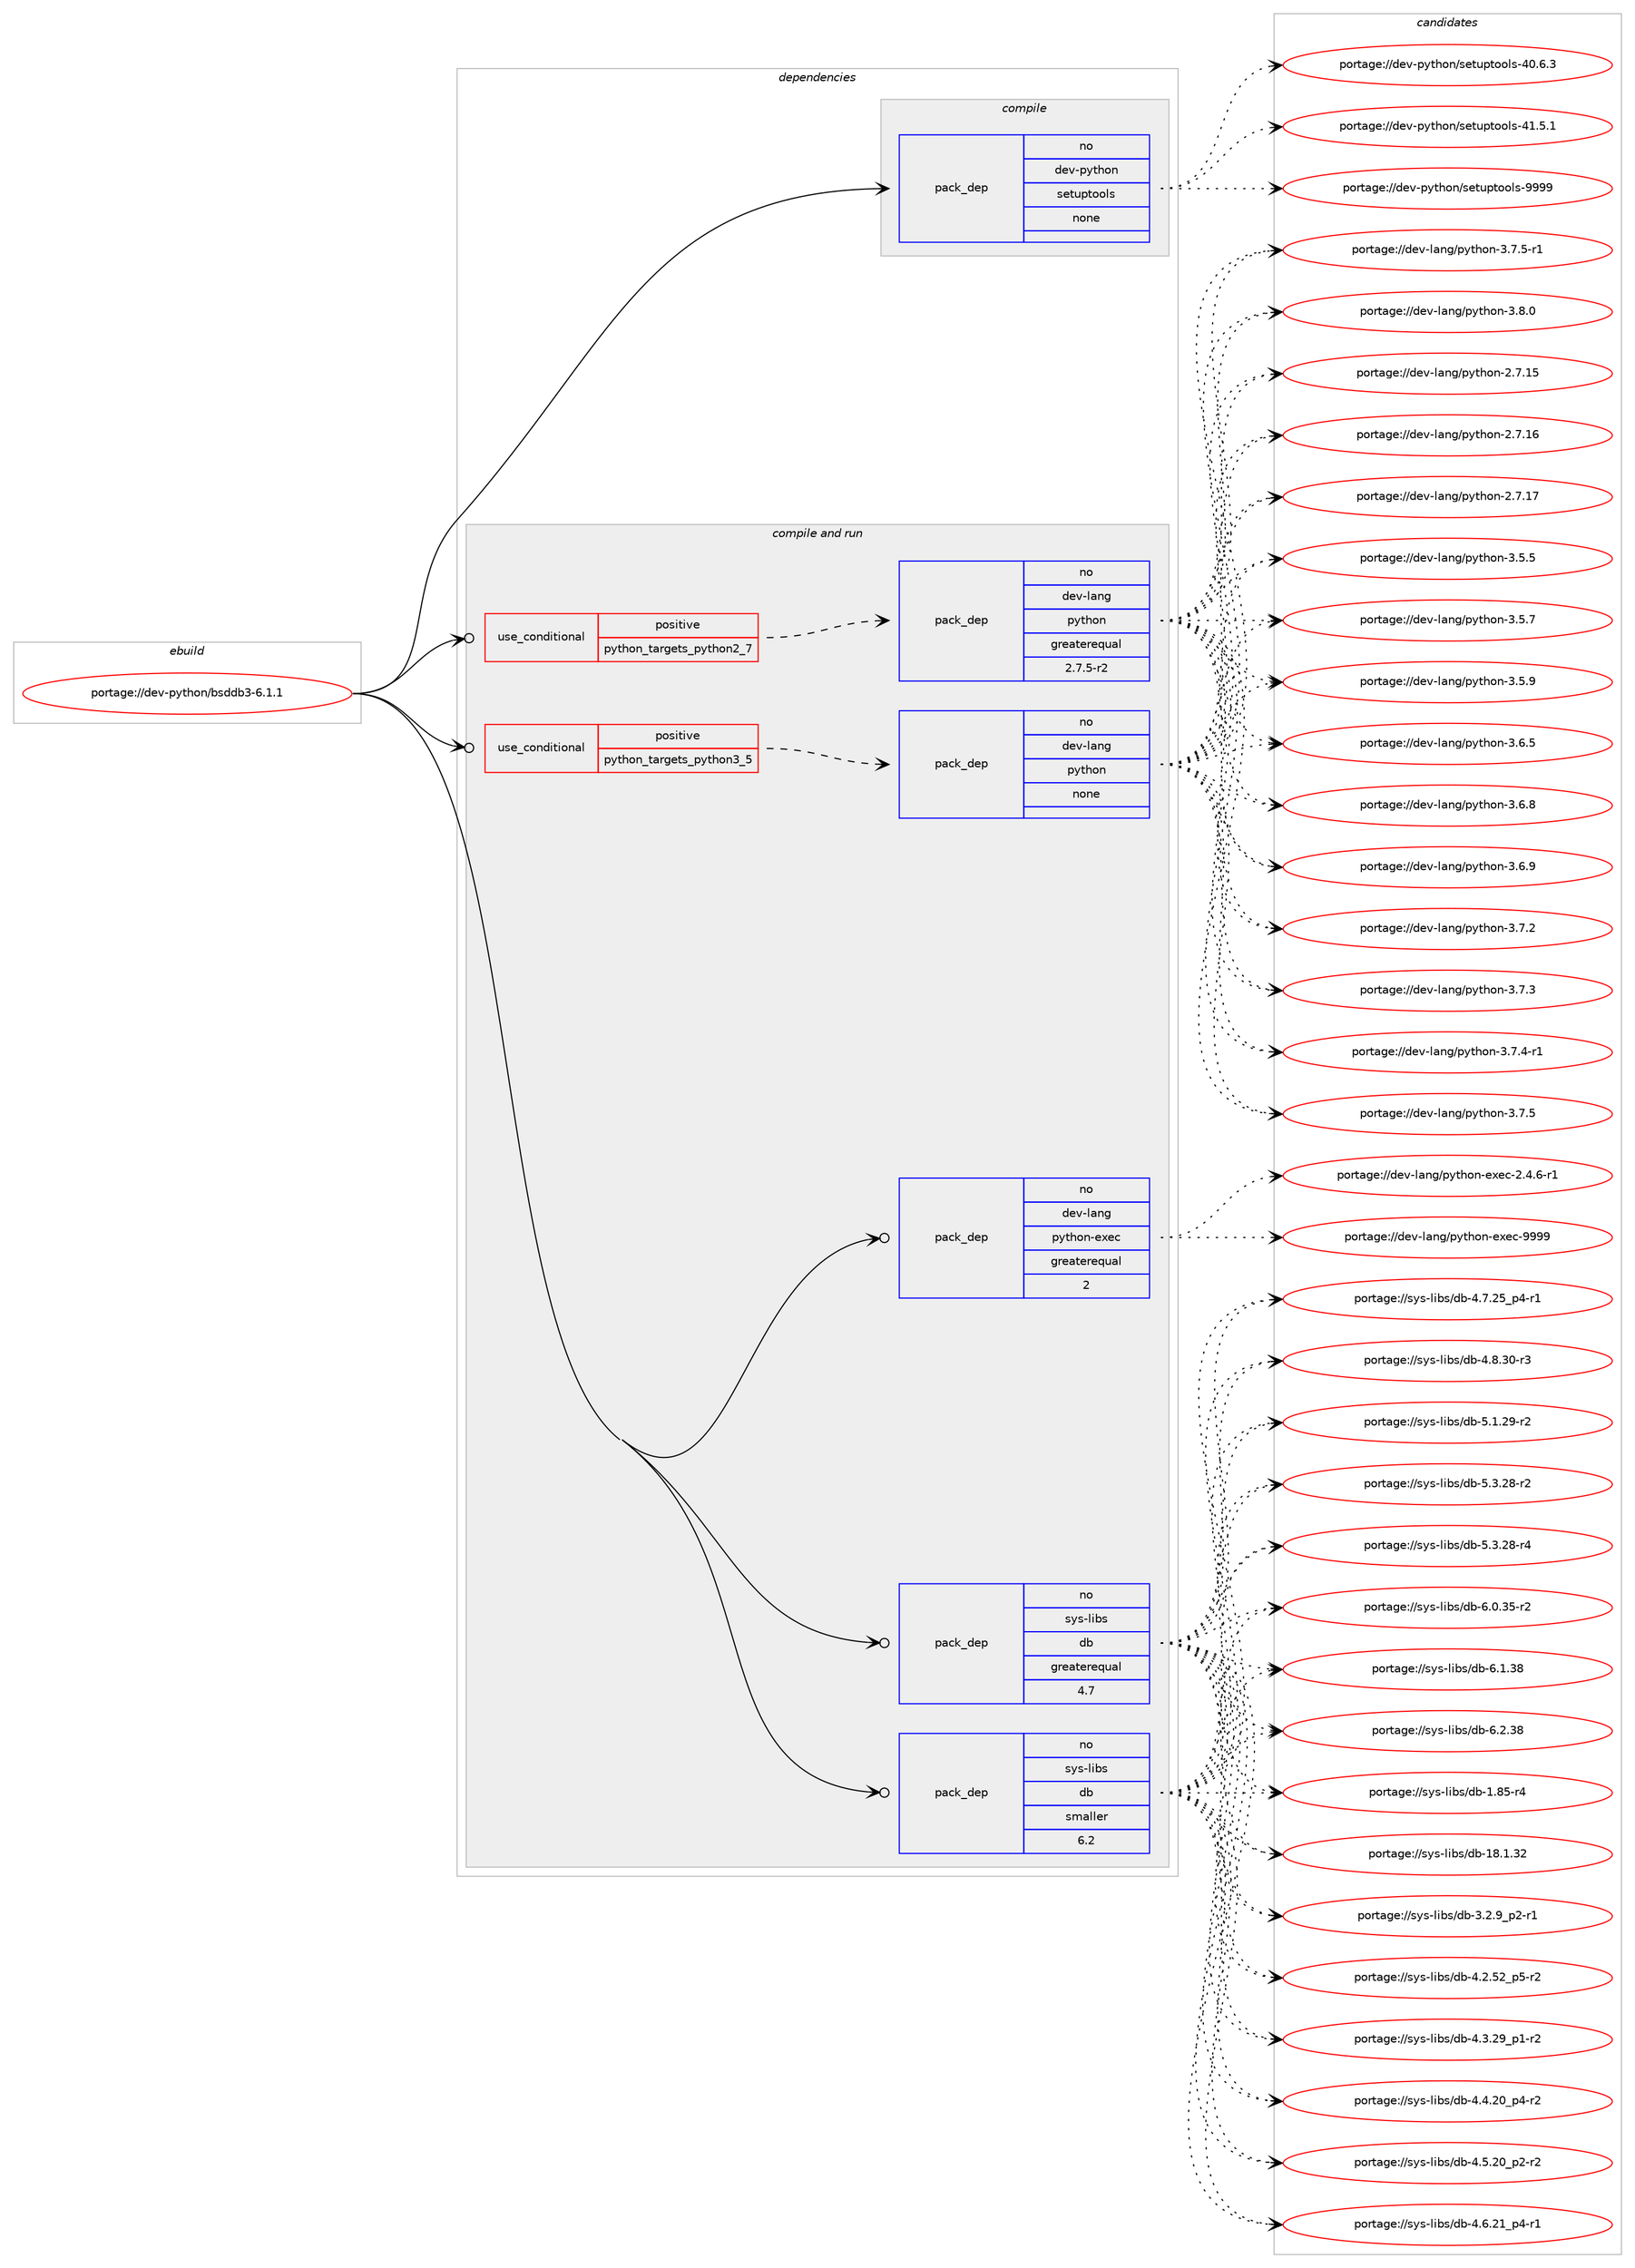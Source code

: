 digraph prolog {

# *************
# Graph options
# *************

newrank=true;
concentrate=true;
compound=true;
graph [rankdir=LR,fontname=Helvetica,fontsize=10,ranksep=1.5];#, ranksep=2.5, nodesep=0.2];
edge  [arrowhead=vee];
node  [fontname=Helvetica,fontsize=10];

# **********
# The ebuild
# **********

subgraph cluster_leftcol {
color=gray;
rank=same;
label=<<i>ebuild</i>>;
id [label="portage://dev-python/bsddb3-6.1.1", color=red, width=4, href="../dev-python/bsddb3-6.1.1.svg"];
}

# ****************
# The dependencies
# ****************

subgraph cluster_midcol {
color=gray;
label=<<i>dependencies</i>>;
subgraph cluster_compile {
fillcolor="#eeeeee";
style=filled;
label=<<i>compile</i>>;
subgraph pack103030 {
dependency132828 [label=<<TABLE BORDER="0" CELLBORDER="1" CELLSPACING="0" CELLPADDING="4" WIDTH="220"><TR><TD ROWSPAN="6" CELLPADDING="30">pack_dep</TD></TR><TR><TD WIDTH="110">no</TD></TR><TR><TD>dev-python</TD></TR><TR><TD>setuptools</TD></TR><TR><TD>none</TD></TR><TR><TD></TD></TR></TABLE>>, shape=none, color=blue];
}
id:e -> dependency132828:w [weight=20,style="solid",arrowhead="vee"];
}
subgraph cluster_compileandrun {
fillcolor="#eeeeee";
style=filled;
label=<<i>compile and run</i>>;
subgraph cond26491 {
dependency132829 [label=<<TABLE BORDER="0" CELLBORDER="1" CELLSPACING="0" CELLPADDING="4"><TR><TD ROWSPAN="3" CELLPADDING="10">use_conditional</TD></TR><TR><TD>positive</TD></TR><TR><TD>python_targets_python2_7</TD></TR></TABLE>>, shape=none, color=red];
subgraph pack103031 {
dependency132830 [label=<<TABLE BORDER="0" CELLBORDER="1" CELLSPACING="0" CELLPADDING="4" WIDTH="220"><TR><TD ROWSPAN="6" CELLPADDING="30">pack_dep</TD></TR><TR><TD WIDTH="110">no</TD></TR><TR><TD>dev-lang</TD></TR><TR><TD>python</TD></TR><TR><TD>greaterequal</TD></TR><TR><TD>2.7.5-r2</TD></TR></TABLE>>, shape=none, color=blue];
}
dependency132829:e -> dependency132830:w [weight=20,style="dashed",arrowhead="vee"];
}
id:e -> dependency132829:w [weight=20,style="solid",arrowhead="odotvee"];
subgraph cond26492 {
dependency132831 [label=<<TABLE BORDER="0" CELLBORDER="1" CELLSPACING="0" CELLPADDING="4"><TR><TD ROWSPAN="3" CELLPADDING="10">use_conditional</TD></TR><TR><TD>positive</TD></TR><TR><TD>python_targets_python3_5</TD></TR></TABLE>>, shape=none, color=red];
subgraph pack103032 {
dependency132832 [label=<<TABLE BORDER="0" CELLBORDER="1" CELLSPACING="0" CELLPADDING="4" WIDTH="220"><TR><TD ROWSPAN="6" CELLPADDING="30">pack_dep</TD></TR><TR><TD WIDTH="110">no</TD></TR><TR><TD>dev-lang</TD></TR><TR><TD>python</TD></TR><TR><TD>none</TD></TR><TR><TD></TD></TR></TABLE>>, shape=none, color=blue];
}
dependency132831:e -> dependency132832:w [weight=20,style="dashed",arrowhead="vee"];
}
id:e -> dependency132831:w [weight=20,style="solid",arrowhead="odotvee"];
subgraph pack103033 {
dependency132833 [label=<<TABLE BORDER="0" CELLBORDER="1" CELLSPACING="0" CELLPADDING="4" WIDTH="220"><TR><TD ROWSPAN="6" CELLPADDING="30">pack_dep</TD></TR><TR><TD WIDTH="110">no</TD></TR><TR><TD>dev-lang</TD></TR><TR><TD>python-exec</TD></TR><TR><TD>greaterequal</TD></TR><TR><TD>2</TD></TR></TABLE>>, shape=none, color=blue];
}
id:e -> dependency132833:w [weight=20,style="solid",arrowhead="odotvee"];
subgraph pack103034 {
dependency132834 [label=<<TABLE BORDER="0" CELLBORDER="1" CELLSPACING="0" CELLPADDING="4" WIDTH="220"><TR><TD ROWSPAN="6" CELLPADDING="30">pack_dep</TD></TR><TR><TD WIDTH="110">no</TD></TR><TR><TD>sys-libs</TD></TR><TR><TD>db</TD></TR><TR><TD>greaterequal</TD></TR><TR><TD>4.7</TD></TR></TABLE>>, shape=none, color=blue];
}
id:e -> dependency132834:w [weight=20,style="solid",arrowhead="odotvee"];
subgraph pack103035 {
dependency132835 [label=<<TABLE BORDER="0" CELLBORDER="1" CELLSPACING="0" CELLPADDING="4" WIDTH="220"><TR><TD ROWSPAN="6" CELLPADDING="30">pack_dep</TD></TR><TR><TD WIDTH="110">no</TD></TR><TR><TD>sys-libs</TD></TR><TR><TD>db</TD></TR><TR><TD>smaller</TD></TR><TR><TD>6.2</TD></TR></TABLE>>, shape=none, color=blue];
}
id:e -> dependency132835:w [weight=20,style="solid",arrowhead="odotvee"];
}
subgraph cluster_run {
fillcolor="#eeeeee";
style=filled;
label=<<i>run</i>>;
}
}

# **************
# The candidates
# **************

subgraph cluster_choices {
rank=same;
color=gray;
label=<<i>candidates</i>>;

subgraph choice103030 {
color=black;
nodesep=1;
choiceportage100101118451121211161041111104711510111611711211611111110811545524846544651 [label="portage://dev-python/setuptools-40.6.3", color=red, width=4,href="../dev-python/setuptools-40.6.3.svg"];
choiceportage100101118451121211161041111104711510111611711211611111110811545524946534649 [label="portage://dev-python/setuptools-41.5.1", color=red, width=4,href="../dev-python/setuptools-41.5.1.svg"];
choiceportage10010111845112121116104111110471151011161171121161111111081154557575757 [label="portage://dev-python/setuptools-9999", color=red, width=4,href="../dev-python/setuptools-9999.svg"];
dependency132828:e -> choiceportage100101118451121211161041111104711510111611711211611111110811545524846544651:w [style=dotted,weight="100"];
dependency132828:e -> choiceportage100101118451121211161041111104711510111611711211611111110811545524946534649:w [style=dotted,weight="100"];
dependency132828:e -> choiceportage10010111845112121116104111110471151011161171121161111111081154557575757:w [style=dotted,weight="100"];
}
subgraph choice103031 {
color=black;
nodesep=1;
choiceportage10010111845108971101034711212111610411111045504655464953 [label="portage://dev-lang/python-2.7.15", color=red, width=4,href="../dev-lang/python-2.7.15.svg"];
choiceportage10010111845108971101034711212111610411111045504655464954 [label="portage://dev-lang/python-2.7.16", color=red, width=4,href="../dev-lang/python-2.7.16.svg"];
choiceportage10010111845108971101034711212111610411111045504655464955 [label="portage://dev-lang/python-2.7.17", color=red, width=4,href="../dev-lang/python-2.7.17.svg"];
choiceportage100101118451089711010347112121116104111110455146534653 [label="portage://dev-lang/python-3.5.5", color=red, width=4,href="../dev-lang/python-3.5.5.svg"];
choiceportage100101118451089711010347112121116104111110455146534655 [label="portage://dev-lang/python-3.5.7", color=red, width=4,href="../dev-lang/python-3.5.7.svg"];
choiceportage100101118451089711010347112121116104111110455146534657 [label="portage://dev-lang/python-3.5.9", color=red, width=4,href="../dev-lang/python-3.5.9.svg"];
choiceportage100101118451089711010347112121116104111110455146544653 [label="portage://dev-lang/python-3.6.5", color=red, width=4,href="../dev-lang/python-3.6.5.svg"];
choiceportage100101118451089711010347112121116104111110455146544656 [label="portage://dev-lang/python-3.6.8", color=red, width=4,href="../dev-lang/python-3.6.8.svg"];
choiceportage100101118451089711010347112121116104111110455146544657 [label="portage://dev-lang/python-3.6.9", color=red, width=4,href="../dev-lang/python-3.6.9.svg"];
choiceportage100101118451089711010347112121116104111110455146554650 [label="portage://dev-lang/python-3.7.2", color=red, width=4,href="../dev-lang/python-3.7.2.svg"];
choiceportage100101118451089711010347112121116104111110455146554651 [label="portage://dev-lang/python-3.7.3", color=red, width=4,href="../dev-lang/python-3.7.3.svg"];
choiceportage1001011184510897110103471121211161041111104551465546524511449 [label="portage://dev-lang/python-3.7.4-r1", color=red, width=4,href="../dev-lang/python-3.7.4-r1.svg"];
choiceportage100101118451089711010347112121116104111110455146554653 [label="portage://dev-lang/python-3.7.5", color=red, width=4,href="../dev-lang/python-3.7.5.svg"];
choiceportage1001011184510897110103471121211161041111104551465546534511449 [label="portage://dev-lang/python-3.7.5-r1", color=red, width=4,href="../dev-lang/python-3.7.5-r1.svg"];
choiceportage100101118451089711010347112121116104111110455146564648 [label="portage://dev-lang/python-3.8.0", color=red, width=4,href="../dev-lang/python-3.8.0.svg"];
dependency132830:e -> choiceportage10010111845108971101034711212111610411111045504655464953:w [style=dotted,weight="100"];
dependency132830:e -> choiceportage10010111845108971101034711212111610411111045504655464954:w [style=dotted,weight="100"];
dependency132830:e -> choiceportage10010111845108971101034711212111610411111045504655464955:w [style=dotted,weight="100"];
dependency132830:e -> choiceportage100101118451089711010347112121116104111110455146534653:w [style=dotted,weight="100"];
dependency132830:e -> choiceportage100101118451089711010347112121116104111110455146534655:w [style=dotted,weight="100"];
dependency132830:e -> choiceportage100101118451089711010347112121116104111110455146534657:w [style=dotted,weight="100"];
dependency132830:e -> choiceportage100101118451089711010347112121116104111110455146544653:w [style=dotted,weight="100"];
dependency132830:e -> choiceportage100101118451089711010347112121116104111110455146544656:w [style=dotted,weight="100"];
dependency132830:e -> choiceportage100101118451089711010347112121116104111110455146544657:w [style=dotted,weight="100"];
dependency132830:e -> choiceportage100101118451089711010347112121116104111110455146554650:w [style=dotted,weight="100"];
dependency132830:e -> choiceportage100101118451089711010347112121116104111110455146554651:w [style=dotted,weight="100"];
dependency132830:e -> choiceportage1001011184510897110103471121211161041111104551465546524511449:w [style=dotted,weight="100"];
dependency132830:e -> choiceportage100101118451089711010347112121116104111110455146554653:w [style=dotted,weight="100"];
dependency132830:e -> choiceportage1001011184510897110103471121211161041111104551465546534511449:w [style=dotted,weight="100"];
dependency132830:e -> choiceportage100101118451089711010347112121116104111110455146564648:w [style=dotted,weight="100"];
}
subgraph choice103032 {
color=black;
nodesep=1;
choiceportage10010111845108971101034711212111610411111045504655464953 [label="portage://dev-lang/python-2.7.15", color=red, width=4,href="../dev-lang/python-2.7.15.svg"];
choiceportage10010111845108971101034711212111610411111045504655464954 [label="portage://dev-lang/python-2.7.16", color=red, width=4,href="../dev-lang/python-2.7.16.svg"];
choiceportage10010111845108971101034711212111610411111045504655464955 [label="portage://dev-lang/python-2.7.17", color=red, width=4,href="../dev-lang/python-2.7.17.svg"];
choiceportage100101118451089711010347112121116104111110455146534653 [label="portage://dev-lang/python-3.5.5", color=red, width=4,href="../dev-lang/python-3.5.5.svg"];
choiceportage100101118451089711010347112121116104111110455146534655 [label="portage://dev-lang/python-3.5.7", color=red, width=4,href="../dev-lang/python-3.5.7.svg"];
choiceportage100101118451089711010347112121116104111110455146534657 [label="portage://dev-lang/python-3.5.9", color=red, width=4,href="../dev-lang/python-3.5.9.svg"];
choiceportage100101118451089711010347112121116104111110455146544653 [label="portage://dev-lang/python-3.6.5", color=red, width=4,href="../dev-lang/python-3.6.5.svg"];
choiceportage100101118451089711010347112121116104111110455146544656 [label="portage://dev-lang/python-3.6.8", color=red, width=4,href="../dev-lang/python-3.6.8.svg"];
choiceportage100101118451089711010347112121116104111110455146544657 [label="portage://dev-lang/python-3.6.9", color=red, width=4,href="../dev-lang/python-3.6.9.svg"];
choiceportage100101118451089711010347112121116104111110455146554650 [label="portage://dev-lang/python-3.7.2", color=red, width=4,href="../dev-lang/python-3.7.2.svg"];
choiceportage100101118451089711010347112121116104111110455146554651 [label="portage://dev-lang/python-3.7.3", color=red, width=4,href="../dev-lang/python-3.7.3.svg"];
choiceportage1001011184510897110103471121211161041111104551465546524511449 [label="portage://dev-lang/python-3.7.4-r1", color=red, width=4,href="../dev-lang/python-3.7.4-r1.svg"];
choiceportage100101118451089711010347112121116104111110455146554653 [label="portage://dev-lang/python-3.7.5", color=red, width=4,href="../dev-lang/python-3.7.5.svg"];
choiceportage1001011184510897110103471121211161041111104551465546534511449 [label="portage://dev-lang/python-3.7.5-r1", color=red, width=4,href="../dev-lang/python-3.7.5-r1.svg"];
choiceportage100101118451089711010347112121116104111110455146564648 [label="portage://dev-lang/python-3.8.0", color=red, width=4,href="../dev-lang/python-3.8.0.svg"];
dependency132832:e -> choiceportage10010111845108971101034711212111610411111045504655464953:w [style=dotted,weight="100"];
dependency132832:e -> choiceportage10010111845108971101034711212111610411111045504655464954:w [style=dotted,weight="100"];
dependency132832:e -> choiceportage10010111845108971101034711212111610411111045504655464955:w [style=dotted,weight="100"];
dependency132832:e -> choiceportage100101118451089711010347112121116104111110455146534653:w [style=dotted,weight="100"];
dependency132832:e -> choiceportage100101118451089711010347112121116104111110455146534655:w [style=dotted,weight="100"];
dependency132832:e -> choiceportage100101118451089711010347112121116104111110455146534657:w [style=dotted,weight="100"];
dependency132832:e -> choiceportage100101118451089711010347112121116104111110455146544653:w [style=dotted,weight="100"];
dependency132832:e -> choiceportage100101118451089711010347112121116104111110455146544656:w [style=dotted,weight="100"];
dependency132832:e -> choiceportage100101118451089711010347112121116104111110455146544657:w [style=dotted,weight="100"];
dependency132832:e -> choiceportage100101118451089711010347112121116104111110455146554650:w [style=dotted,weight="100"];
dependency132832:e -> choiceportage100101118451089711010347112121116104111110455146554651:w [style=dotted,weight="100"];
dependency132832:e -> choiceportage1001011184510897110103471121211161041111104551465546524511449:w [style=dotted,weight="100"];
dependency132832:e -> choiceportage100101118451089711010347112121116104111110455146554653:w [style=dotted,weight="100"];
dependency132832:e -> choiceportage1001011184510897110103471121211161041111104551465546534511449:w [style=dotted,weight="100"];
dependency132832:e -> choiceportage100101118451089711010347112121116104111110455146564648:w [style=dotted,weight="100"];
}
subgraph choice103033 {
color=black;
nodesep=1;
choiceportage10010111845108971101034711212111610411111045101120101994550465246544511449 [label="portage://dev-lang/python-exec-2.4.6-r1", color=red, width=4,href="../dev-lang/python-exec-2.4.6-r1.svg"];
choiceportage10010111845108971101034711212111610411111045101120101994557575757 [label="portage://dev-lang/python-exec-9999", color=red, width=4,href="../dev-lang/python-exec-9999.svg"];
dependency132833:e -> choiceportage10010111845108971101034711212111610411111045101120101994550465246544511449:w [style=dotted,weight="100"];
dependency132833:e -> choiceportage10010111845108971101034711212111610411111045101120101994557575757:w [style=dotted,weight="100"];
}
subgraph choice103034 {
color=black;
nodesep=1;
choiceportage1151211154510810598115471009845494656534511452 [label="portage://sys-libs/db-1.85-r4", color=red, width=4,href="../sys-libs/db-1.85-r4.svg"];
choiceportage115121115451081059811547100984549564649465150 [label="portage://sys-libs/db-18.1.32", color=red, width=4,href="../sys-libs/db-18.1.32.svg"];
choiceportage1151211154510810598115471009845514650465795112504511449 [label="portage://sys-libs/db-3.2.9_p2-r1", color=red, width=4,href="../sys-libs/db-3.2.9_p2-r1.svg"];
choiceportage115121115451081059811547100984552465046535095112534511450 [label="portage://sys-libs/db-4.2.52_p5-r2", color=red, width=4,href="../sys-libs/db-4.2.52_p5-r2.svg"];
choiceportage115121115451081059811547100984552465146505795112494511450 [label="portage://sys-libs/db-4.3.29_p1-r2", color=red, width=4,href="../sys-libs/db-4.3.29_p1-r2.svg"];
choiceportage115121115451081059811547100984552465246504895112524511450 [label="portage://sys-libs/db-4.4.20_p4-r2", color=red, width=4,href="../sys-libs/db-4.4.20_p4-r2.svg"];
choiceportage115121115451081059811547100984552465346504895112504511450 [label="portage://sys-libs/db-4.5.20_p2-r2", color=red, width=4,href="../sys-libs/db-4.5.20_p2-r2.svg"];
choiceportage115121115451081059811547100984552465446504995112524511449 [label="portage://sys-libs/db-4.6.21_p4-r1", color=red, width=4,href="../sys-libs/db-4.6.21_p4-r1.svg"];
choiceportage115121115451081059811547100984552465546505395112524511449 [label="portage://sys-libs/db-4.7.25_p4-r1", color=red, width=4,href="../sys-libs/db-4.7.25_p4-r1.svg"];
choiceportage11512111545108105981154710098455246564651484511451 [label="portage://sys-libs/db-4.8.30-r3", color=red, width=4,href="../sys-libs/db-4.8.30-r3.svg"];
choiceportage11512111545108105981154710098455346494650574511450 [label="portage://sys-libs/db-5.1.29-r2", color=red, width=4,href="../sys-libs/db-5.1.29-r2.svg"];
choiceportage11512111545108105981154710098455346514650564511450 [label="portage://sys-libs/db-5.3.28-r2", color=red, width=4,href="../sys-libs/db-5.3.28-r2.svg"];
choiceportage11512111545108105981154710098455346514650564511452 [label="portage://sys-libs/db-5.3.28-r4", color=red, width=4,href="../sys-libs/db-5.3.28-r4.svg"];
choiceportage11512111545108105981154710098455446484651534511450 [label="portage://sys-libs/db-6.0.35-r2", color=red, width=4,href="../sys-libs/db-6.0.35-r2.svg"];
choiceportage1151211154510810598115471009845544649465156 [label="portage://sys-libs/db-6.1.38", color=red, width=4,href="../sys-libs/db-6.1.38.svg"];
choiceportage1151211154510810598115471009845544650465156 [label="portage://sys-libs/db-6.2.38", color=red, width=4,href="../sys-libs/db-6.2.38.svg"];
dependency132834:e -> choiceportage1151211154510810598115471009845494656534511452:w [style=dotted,weight="100"];
dependency132834:e -> choiceportage115121115451081059811547100984549564649465150:w [style=dotted,weight="100"];
dependency132834:e -> choiceportage1151211154510810598115471009845514650465795112504511449:w [style=dotted,weight="100"];
dependency132834:e -> choiceportage115121115451081059811547100984552465046535095112534511450:w [style=dotted,weight="100"];
dependency132834:e -> choiceportage115121115451081059811547100984552465146505795112494511450:w [style=dotted,weight="100"];
dependency132834:e -> choiceportage115121115451081059811547100984552465246504895112524511450:w [style=dotted,weight="100"];
dependency132834:e -> choiceportage115121115451081059811547100984552465346504895112504511450:w [style=dotted,weight="100"];
dependency132834:e -> choiceportage115121115451081059811547100984552465446504995112524511449:w [style=dotted,weight="100"];
dependency132834:e -> choiceportage115121115451081059811547100984552465546505395112524511449:w [style=dotted,weight="100"];
dependency132834:e -> choiceportage11512111545108105981154710098455246564651484511451:w [style=dotted,weight="100"];
dependency132834:e -> choiceportage11512111545108105981154710098455346494650574511450:w [style=dotted,weight="100"];
dependency132834:e -> choiceportage11512111545108105981154710098455346514650564511450:w [style=dotted,weight="100"];
dependency132834:e -> choiceportage11512111545108105981154710098455346514650564511452:w [style=dotted,weight="100"];
dependency132834:e -> choiceportage11512111545108105981154710098455446484651534511450:w [style=dotted,weight="100"];
dependency132834:e -> choiceportage1151211154510810598115471009845544649465156:w [style=dotted,weight="100"];
dependency132834:e -> choiceportage1151211154510810598115471009845544650465156:w [style=dotted,weight="100"];
}
subgraph choice103035 {
color=black;
nodesep=1;
choiceportage1151211154510810598115471009845494656534511452 [label="portage://sys-libs/db-1.85-r4", color=red, width=4,href="../sys-libs/db-1.85-r4.svg"];
choiceportage115121115451081059811547100984549564649465150 [label="portage://sys-libs/db-18.1.32", color=red, width=4,href="../sys-libs/db-18.1.32.svg"];
choiceportage1151211154510810598115471009845514650465795112504511449 [label="portage://sys-libs/db-3.2.9_p2-r1", color=red, width=4,href="../sys-libs/db-3.2.9_p2-r1.svg"];
choiceportage115121115451081059811547100984552465046535095112534511450 [label="portage://sys-libs/db-4.2.52_p5-r2", color=red, width=4,href="../sys-libs/db-4.2.52_p5-r2.svg"];
choiceportage115121115451081059811547100984552465146505795112494511450 [label="portage://sys-libs/db-4.3.29_p1-r2", color=red, width=4,href="../sys-libs/db-4.3.29_p1-r2.svg"];
choiceportage115121115451081059811547100984552465246504895112524511450 [label="portage://sys-libs/db-4.4.20_p4-r2", color=red, width=4,href="../sys-libs/db-4.4.20_p4-r2.svg"];
choiceportage115121115451081059811547100984552465346504895112504511450 [label="portage://sys-libs/db-4.5.20_p2-r2", color=red, width=4,href="../sys-libs/db-4.5.20_p2-r2.svg"];
choiceportage115121115451081059811547100984552465446504995112524511449 [label="portage://sys-libs/db-4.6.21_p4-r1", color=red, width=4,href="../sys-libs/db-4.6.21_p4-r1.svg"];
choiceportage115121115451081059811547100984552465546505395112524511449 [label="portage://sys-libs/db-4.7.25_p4-r1", color=red, width=4,href="../sys-libs/db-4.7.25_p4-r1.svg"];
choiceportage11512111545108105981154710098455246564651484511451 [label="portage://sys-libs/db-4.8.30-r3", color=red, width=4,href="../sys-libs/db-4.8.30-r3.svg"];
choiceportage11512111545108105981154710098455346494650574511450 [label="portage://sys-libs/db-5.1.29-r2", color=red, width=4,href="../sys-libs/db-5.1.29-r2.svg"];
choiceportage11512111545108105981154710098455346514650564511450 [label="portage://sys-libs/db-5.3.28-r2", color=red, width=4,href="../sys-libs/db-5.3.28-r2.svg"];
choiceportage11512111545108105981154710098455346514650564511452 [label="portage://sys-libs/db-5.3.28-r4", color=red, width=4,href="../sys-libs/db-5.3.28-r4.svg"];
choiceportage11512111545108105981154710098455446484651534511450 [label="portage://sys-libs/db-6.0.35-r2", color=red, width=4,href="../sys-libs/db-6.0.35-r2.svg"];
choiceportage1151211154510810598115471009845544649465156 [label="portage://sys-libs/db-6.1.38", color=red, width=4,href="../sys-libs/db-6.1.38.svg"];
choiceportage1151211154510810598115471009845544650465156 [label="portage://sys-libs/db-6.2.38", color=red, width=4,href="../sys-libs/db-6.2.38.svg"];
dependency132835:e -> choiceportage1151211154510810598115471009845494656534511452:w [style=dotted,weight="100"];
dependency132835:e -> choiceportage115121115451081059811547100984549564649465150:w [style=dotted,weight="100"];
dependency132835:e -> choiceportage1151211154510810598115471009845514650465795112504511449:w [style=dotted,weight="100"];
dependency132835:e -> choiceportage115121115451081059811547100984552465046535095112534511450:w [style=dotted,weight="100"];
dependency132835:e -> choiceportage115121115451081059811547100984552465146505795112494511450:w [style=dotted,weight="100"];
dependency132835:e -> choiceportage115121115451081059811547100984552465246504895112524511450:w [style=dotted,weight="100"];
dependency132835:e -> choiceportage115121115451081059811547100984552465346504895112504511450:w [style=dotted,weight="100"];
dependency132835:e -> choiceportage115121115451081059811547100984552465446504995112524511449:w [style=dotted,weight="100"];
dependency132835:e -> choiceportage115121115451081059811547100984552465546505395112524511449:w [style=dotted,weight="100"];
dependency132835:e -> choiceportage11512111545108105981154710098455246564651484511451:w [style=dotted,weight="100"];
dependency132835:e -> choiceportage11512111545108105981154710098455346494650574511450:w [style=dotted,weight="100"];
dependency132835:e -> choiceportage11512111545108105981154710098455346514650564511450:w [style=dotted,weight="100"];
dependency132835:e -> choiceportage11512111545108105981154710098455346514650564511452:w [style=dotted,weight="100"];
dependency132835:e -> choiceportage11512111545108105981154710098455446484651534511450:w [style=dotted,weight="100"];
dependency132835:e -> choiceportage1151211154510810598115471009845544649465156:w [style=dotted,weight="100"];
dependency132835:e -> choiceportage1151211154510810598115471009845544650465156:w [style=dotted,weight="100"];
}
}

}
